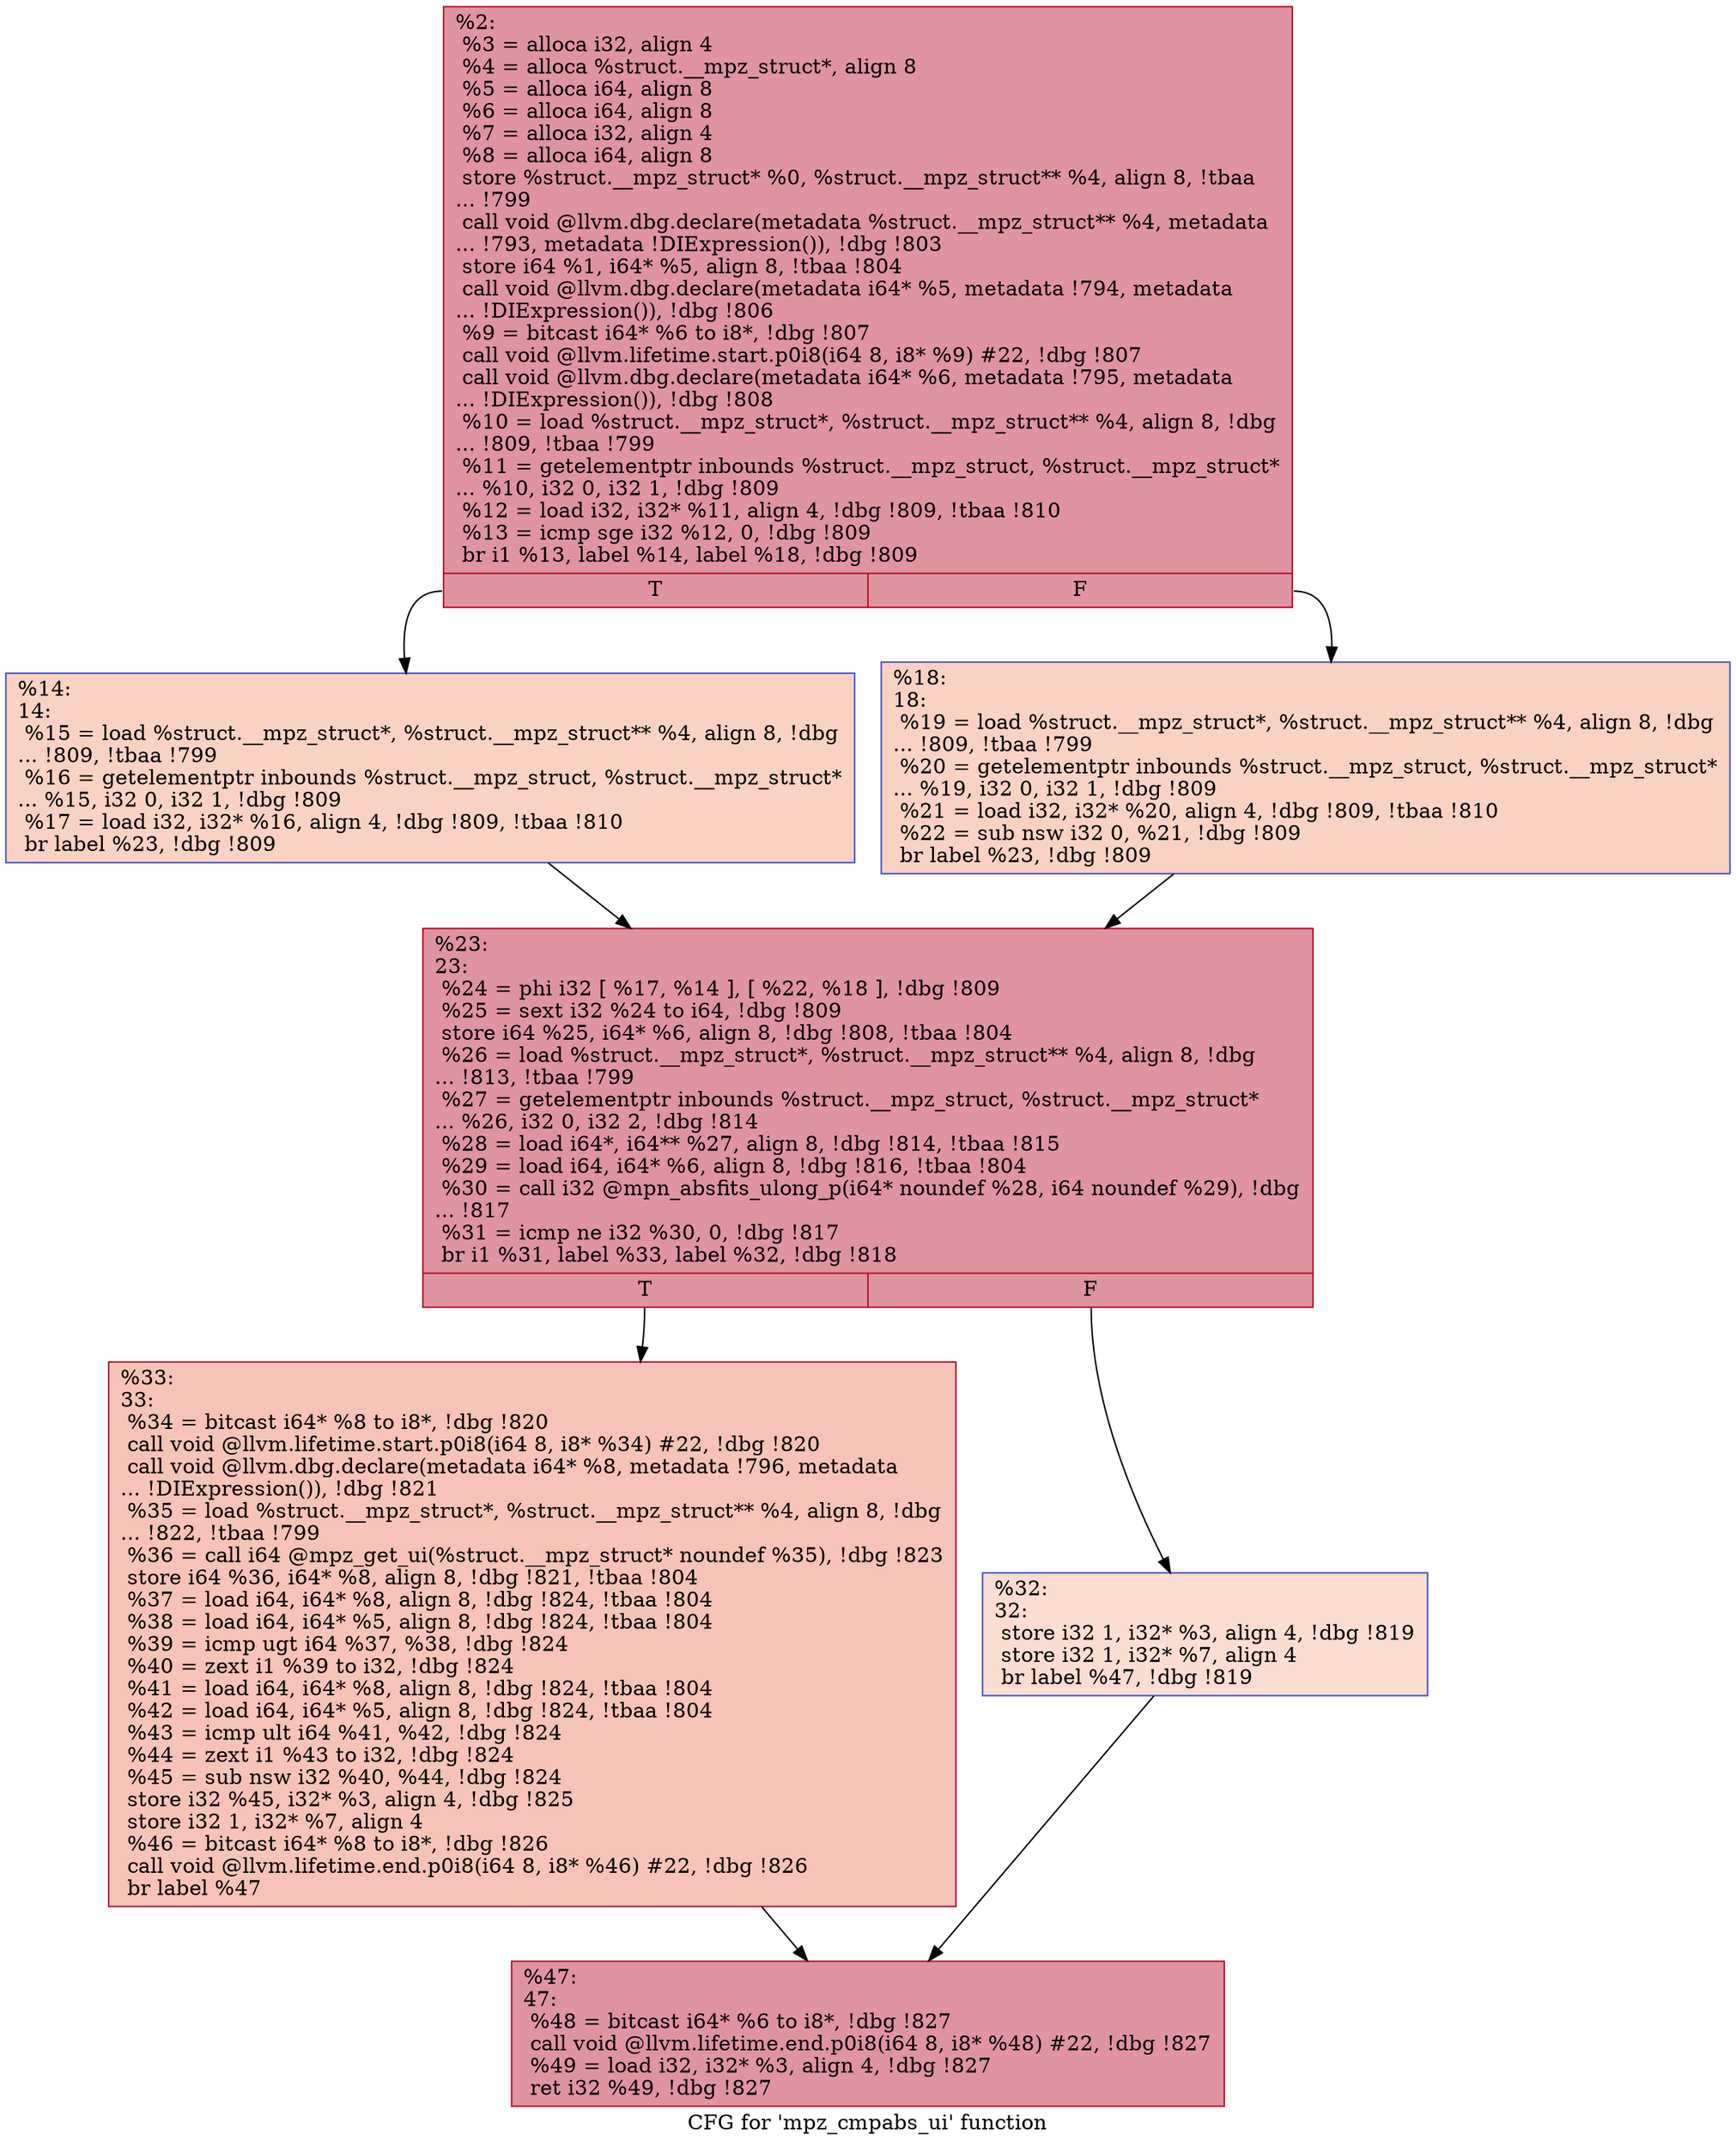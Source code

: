 digraph "CFG for 'mpz_cmpabs_ui' function" {
	label="CFG for 'mpz_cmpabs_ui' function";

	Node0x26407c0 [shape=record,color="#b70d28ff", style=filled, fillcolor="#b70d2870",label="{%2:\l  %3 = alloca i32, align 4\l  %4 = alloca %struct.__mpz_struct*, align 8\l  %5 = alloca i64, align 8\l  %6 = alloca i64, align 8\l  %7 = alloca i32, align 4\l  %8 = alloca i64, align 8\l  store %struct.__mpz_struct* %0, %struct.__mpz_struct** %4, align 8, !tbaa\l... !799\l  call void @llvm.dbg.declare(metadata %struct.__mpz_struct** %4, metadata\l... !793, metadata !DIExpression()), !dbg !803\l  store i64 %1, i64* %5, align 8, !tbaa !804\l  call void @llvm.dbg.declare(metadata i64* %5, metadata !794, metadata\l... !DIExpression()), !dbg !806\l  %9 = bitcast i64* %6 to i8*, !dbg !807\l  call void @llvm.lifetime.start.p0i8(i64 8, i8* %9) #22, !dbg !807\l  call void @llvm.dbg.declare(metadata i64* %6, metadata !795, metadata\l... !DIExpression()), !dbg !808\l  %10 = load %struct.__mpz_struct*, %struct.__mpz_struct** %4, align 8, !dbg\l... !809, !tbaa !799\l  %11 = getelementptr inbounds %struct.__mpz_struct, %struct.__mpz_struct*\l... %10, i32 0, i32 1, !dbg !809\l  %12 = load i32, i32* %11, align 4, !dbg !809, !tbaa !810\l  %13 = icmp sge i32 %12, 0, !dbg !809\l  br i1 %13, label %14, label %18, !dbg !809\l|{<s0>T|<s1>F}}"];
	Node0x26407c0:s0 -> Node0x2642210;
	Node0x26407c0:s1 -> Node0x2642260;
	Node0x2642210 [shape=record,color="#3d50c3ff", style=filled, fillcolor="#f4987a70",label="{%14:\l14:                                               \l  %15 = load %struct.__mpz_struct*, %struct.__mpz_struct** %4, align 8, !dbg\l... !809, !tbaa !799\l  %16 = getelementptr inbounds %struct.__mpz_struct, %struct.__mpz_struct*\l... %15, i32 0, i32 1, !dbg !809\l  %17 = load i32, i32* %16, align 4, !dbg !809, !tbaa !810\l  br label %23, !dbg !809\l}"];
	Node0x2642210 -> Node0x26422b0;
	Node0x2642260 [shape=record,color="#3d50c3ff", style=filled, fillcolor="#f4987a70",label="{%18:\l18:                                               \l  %19 = load %struct.__mpz_struct*, %struct.__mpz_struct** %4, align 8, !dbg\l... !809, !tbaa !799\l  %20 = getelementptr inbounds %struct.__mpz_struct, %struct.__mpz_struct*\l... %19, i32 0, i32 1, !dbg !809\l  %21 = load i32, i32* %20, align 4, !dbg !809, !tbaa !810\l  %22 = sub nsw i32 0, %21, !dbg !809\l  br label %23, !dbg !809\l}"];
	Node0x2642260 -> Node0x26422b0;
	Node0x26422b0 [shape=record,color="#b70d28ff", style=filled, fillcolor="#b70d2870",label="{%23:\l23:                                               \l  %24 = phi i32 [ %17, %14 ], [ %22, %18 ], !dbg !809\l  %25 = sext i32 %24 to i64, !dbg !809\l  store i64 %25, i64* %6, align 8, !dbg !808, !tbaa !804\l  %26 = load %struct.__mpz_struct*, %struct.__mpz_struct** %4, align 8, !dbg\l... !813, !tbaa !799\l  %27 = getelementptr inbounds %struct.__mpz_struct, %struct.__mpz_struct*\l... %26, i32 0, i32 2, !dbg !814\l  %28 = load i64*, i64** %27, align 8, !dbg !814, !tbaa !815\l  %29 = load i64, i64* %6, align 8, !dbg !816, !tbaa !804\l  %30 = call i32 @mpn_absfits_ulong_p(i64* noundef %28, i64 noundef %29), !dbg\l... !817\l  %31 = icmp ne i32 %30, 0, !dbg !817\l  br i1 %31, label %33, label %32, !dbg !818\l|{<s0>T|<s1>F}}"];
	Node0x26422b0:s0 -> Node0x2642350;
	Node0x26422b0:s1 -> Node0x2642300;
	Node0x2642300 [shape=record,color="#3d50c3ff", style=filled, fillcolor="#f7b39670",label="{%32:\l32:                                               \l  store i32 1, i32* %3, align 4, !dbg !819\l  store i32 1, i32* %7, align 4\l  br label %47, !dbg !819\l}"];
	Node0x2642300 -> Node0x26423a0;
	Node0x2642350 [shape=record,color="#b70d28ff", style=filled, fillcolor="#e8765c70",label="{%33:\l33:                                               \l  %34 = bitcast i64* %8 to i8*, !dbg !820\l  call void @llvm.lifetime.start.p0i8(i64 8, i8* %34) #22, !dbg !820\l  call void @llvm.dbg.declare(metadata i64* %8, metadata !796, metadata\l... !DIExpression()), !dbg !821\l  %35 = load %struct.__mpz_struct*, %struct.__mpz_struct** %4, align 8, !dbg\l... !822, !tbaa !799\l  %36 = call i64 @mpz_get_ui(%struct.__mpz_struct* noundef %35), !dbg !823\l  store i64 %36, i64* %8, align 8, !dbg !821, !tbaa !804\l  %37 = load i64, i64* %8, align 8, !dbg !824, !tbaa !804\l  %38 = load i64, i64* %5, align 8, !dbg !824, !tbaa !804\l  %39 = icmp ugt i64 %37, %38, !dbg !824\l  %40 = zext i1 %39 to i32, !dbg !824\l  %41 = load i64, i64* %8, align 8, !dbg !824, !tbaa !804\l  %42 = load i64, i64* %5, align 8, !dbg !824, !tbaa !804\l  %43 = icmp ult i64 %41, %42, !dbg !824\l  %44 = zext i1 %43 to i32, !dbg !824\l  %45 = sub nsw i32 %40, %44, !dbg !824\l  store i32 %45, i32* %3, align 4, !dbg !825\l  store i32 1, i32* %7, align 4\l  %46 = bitcast i64* %8 to i8*, !dbg !826\l  call void @llvm.lifetime.end.p0i8(i64 8, i8* %46) #22, !dbg !826\l  br label %47\l}"];
	Node0x2642350 -> Node0x26423a0;
	Node0x26423a0 [shape=record,color="#b70d28ff", style=filled, fillcolor="#b70d2870",label="{%47:\l47:                                               \l  %48 = bitcast i64* %6 to i8*, !dbg !827\l  call void @llvm.lifetime.end.p0i8(i64 8, i8* %48) #22, !dbg !827\l  %49 = load i32, i32* %3, align 4, !dbg !827\l  ret i32 %49, !dbg !827\l}"];
}
